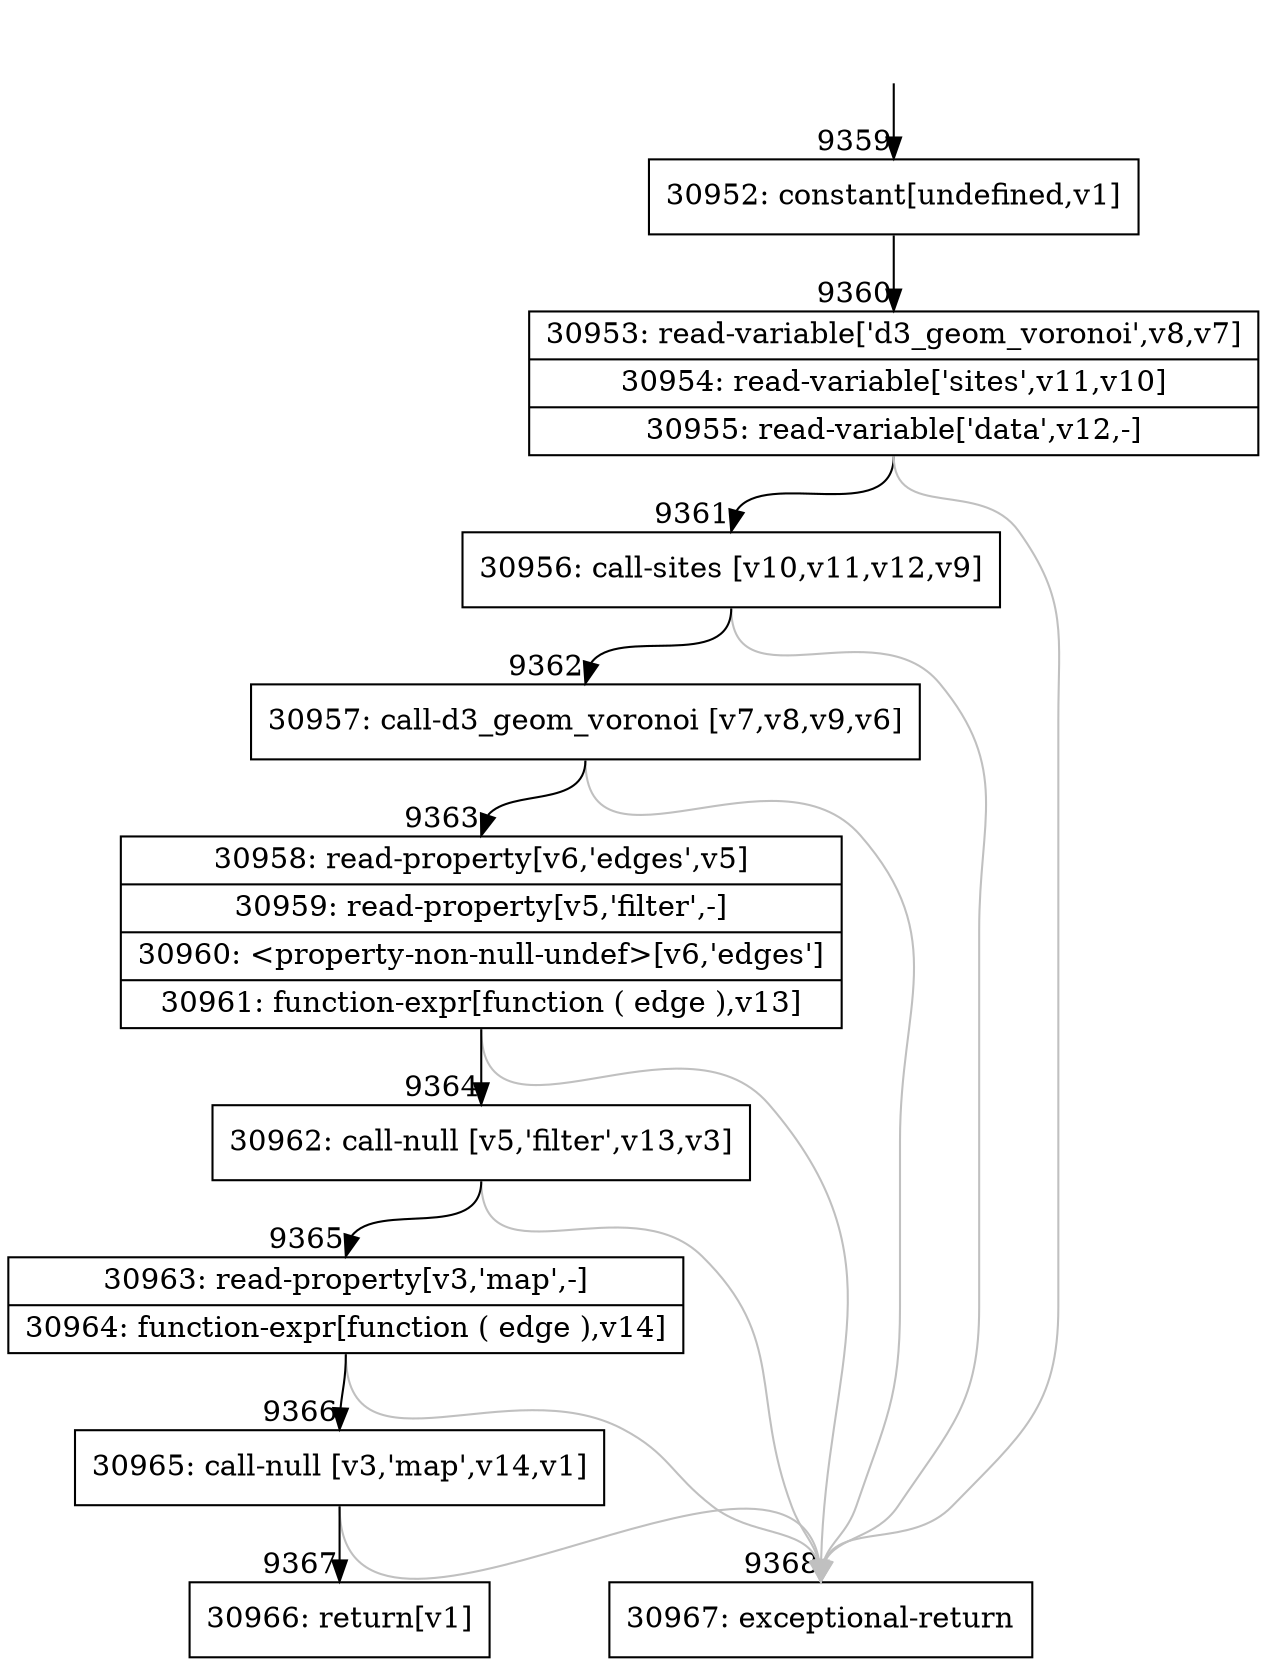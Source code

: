 digraph {
rankdir="TD"
BB_entry859[shape=none,label=""];
BB_entry859 -> BB9359 [tailport=s, headport=n, headlabel="    9359"]
BB9359 [shape=record label="{30952: constant[undefined,v1]}" ] 
BB9359 -> BB9360 [tailport=s, headport=n, headlabel="      9360"]
BB9360 [shape=record label="{30953: read-variable['d3_geom_voronoi',v8,v7]|30954: read-variable['sites',v11,v10]|30955: read-variable['data',v12,-]}" ] 
BB9360 -> BB9361 [tailport=s, headport=n, headlabel="      9361"]
BB9360 -> BB9368 [tailport=s, headport=n, color=gray, headlabel="      9368"]
BB9361 [shape=record label="{30956: call-sites [v10,v11,v12,v9]}" ] 
BB9361 -> BB9362 [tailport=s, headport=n, headlabel="      9362"]
BB9361 -> BB9368 [tailport=s, headport=n, color=gray]
BB9362 [shape=record label="{30957: call-d3_geom_voronoi [v7,v8,v9,v6]}" ] 
BB9362 -> BB9363 [tailport=s, headport=n, headlabel="      9363"]
BB9362 -> BB9368 [tailport=s, headport=n, color=gray]
BB9363 [shape=record label="{30958: read-property[v6,'edges',v5]|30959: read-property[v5,'filter',-]|30960: \<property-non-null-undef\>[v6,'edges']|30961: function-expr[function ( edge ),v13]}" ] 
BB9363 -> BB9364 [tailport=s, headport=n, headlabel="      9364"]
BB9363 -> BB9368 [tailport=s, headport=n, color=gray]
BB9364 [shape=record label="{30962: call-null [v5,'filter',v13,v3]}" ] 
BB9364 -> BB9365 [tailport=s, headport=n, headlabel="      9365"]
BB9364 -> BB9368 [tailport=s, headport=n, color=gray]
BB9365 [shape=record label="{30963: read-property[v3,'map',-]|30964: function-expr[function ( edge ),v14]}" ] 
BB9365 -> BB9366 [tailport=s, headport=n, headlabel="      9366"]
BB9365 -> BB9368 [tailport=s, headport=n, color=gray]
BB9366 [shape=record label="{30965: call-null [v3,'map',v14,v1]}" ] 
BB9366 -> BB9367 [tailport=s, headport=n, headlabel="      9367"]
BB9366 -> BB9368 [tailport=s, headport=n, color=gray]
BB9367 [shape=record label="{30966: return[v1]}" ] 
BB9368 [shape=record label="{30967: exceptional-return}" ] 
//#$~ 5499
}
